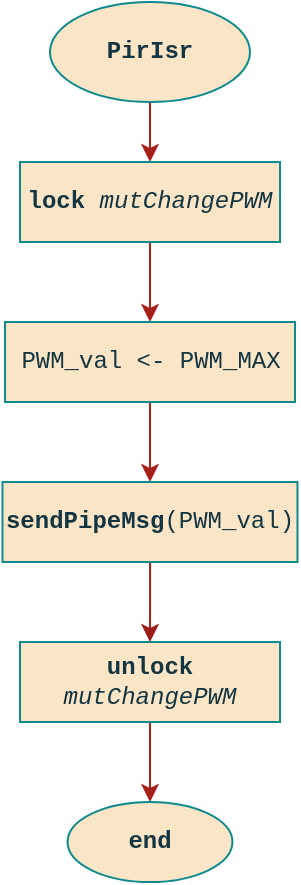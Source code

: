 <mxfile version="15.9.4" type="github" pages="3">
  <diagram id="6MVn9-K-f2hmlOFg9ZMS" name="PIR">
    <mxGraphModel dx="1422" dy="793" grid="1" gridSize="10" guides="1" tooltips="1" connect="1" arrows="1" fold="1" page="1" pageScale="1" pageWidth="827" pageHeight="1169" background="none" math="0" shadow="0">
      <root>
        <mxCell id="0" />
        <mxCell id="1" parent="0" />
        <mxCell id="Gcko24SVet6PCV_JTMuN-30" style="edgeStyle=orthogonalEdgeStyle;curved=0;rounded=1;sketch=0;orthogonalLoop=1;jettySize=auto;html=1;entryX=0.5;entryY=0;entryDx=0;entryDy=0;fontColor=#143642;strokeColor=#A8201A;fillColor=#FAE5C7;" parent="1" source="Gcko24SVet6PCV_JTMuN-2" target="Gcko24SVet6PCV_JTMuN-21" edge="1">
          <mxGeometry relative="1" as="geometry" />
        </mxCell>
        <mxCell id="Gcko24SVet6PCV_JTMuN-2" value="&lt;b&gt;PirIsr&lt;/b&gt;" style="ellipse;whiteSpace=wrap;html=1;fontFamily=Courier New;fillColor=#FAE5C7;strokeColor=#0F8B8D;fontColor=#143642;" parent="1" vertex="1">
          <mxGeometry x="390" y="40" width="100" height="50" as="geometry" />
        </mxCell>
        <mxCell id="Gcko24SVet6PCV_JTMuN-31" style="edgeStyle=orthogonalEdgeStyle;curved=0;rounded=1;sketch=0;orthogonalLoop=1;jettySize=auto;html=1;fontColor=#143642;strokeColor=#A8201A;fillColor=#FAE5C7;" parent="1" source="Gcko24SVet6PCV_JTMuN-21" target="Gcko24SVet6PCV_JTMuN-22" edge="1">
          <mxGeometry relative="1" as="geometry" />
        </mxCell>
        <mxCell id="Gcko24SVet6PCV_JTMuN-21" value="&lt;div&gt;&lt;b&gt;lock&lt;/b&gt;&lt;i&gt; mutChangePWM&lt;/i&gt;&lt;br&gt;&lt;/div&gt;" style="rounded=0;whiteSpace=wrap;html=1;sketch=0;fontColor=#143642;strokeColor=#0F8B8D;fillColor=#FAE5C7;fontFamily=Courier New;" parent="1" vertex="1">
          <mxGeometry x="375" y="120" width="130" height="40" as="geometry" />
        </mxCell>
        <mxCell id="Gcko24SVet6PCV_JTMuN-29" value="" style="edgeStyle=orthogonalEdgeStyle;curved=0;rounded=1;sketch=0;orthogonalLoop=1;jettySize=auto;html=1;fontColor=#143642;strokeColor=#A8201A;fillColor=#FAE5C7;entryX=0.5;entryY=0;entryDx=0;entryDy=0;" parent="1" source="Gcko24SVet6PCV_JTMuN-22" target="Doet3kqwHVQq9Lj8GCUF-1" edge="1">
          <mxGeometry relative="1" as="geometry">
            <mxPoint x="440" y="280" as="targetPoint" />
          </mxGeometry>
        </mxCell>
        <mxCell id="Gcko24SVet6PCV_JTMuN-22" value="PWM_val &amp;lt;- PWM_MAX" style="rounded=0;whiteSpace=wrap;html=1;sketch=0;fontColor=#143642;strokeColor=#0F8B8D;fillColor=#FAE5C7;fontFamily=Courier New;" parent="1" vertex="1">
          <mxGeometry x="367.5" y="200" width="145" height="40" as="geometry" />
        </mxCell>
        <mxCell id="Gcko24SVet6PCV_JTMuN-33" value="" style="edgeStyle=orthogonalEdgeStyle;curved=0;rounded=1;sketch=0;orthogonalLoop=1;jettySize=auto;html=1;fontColor=#143642;strokeColor=#A8201A;fillColor=#FAE5C7;" parent="1" source="Gcko24SVet6PCV_JTMuN-24" target="Gcko24SVet6PCV_JTMuN-25" edge="1">
          <mxGeometry relative="1" as="geometry" />
        </mxCell>
        <mxCell id="Gcko24SVet6PCV_JTMuN-24" value="&lt;b&gt;unlock&lt;/b&gt;&lt;i&gt; mutChangePWM&lt;/i&gt;" style="rounded=0;whiteSpace=wrap;html=1;sketch=0;fontColor=#143642;strokeColor=#0F8B8D;fillColor=#FAE5C7;fontFamily=Courier New;" parent="1" vertex="1">
          <mxGeometry x="375" y="360" width="130" height="40" as="geometry" />
        </mxCell>
        <mxCell id="Gcko24SVet6PCV_JTMuN-25" value="&lt;b&gt;end&lt;/b&gt;" style="ellipse;whiteSpace=wrap;html=1;rounded=0;sketch=0;fontFamily=Courier New;fontColor=#143642;strokeColor=#0F8B8D;fillColor=#FAE5C7;" parent="1" vertex="1">
          <mxGeometry x="398.79" y="440" width="82.43" height="40" as="geometry" />
        </mxCell>
        <mxCell id="Doet3kqwHVQq9Lj8GCUF-3" value="" style="edgeStyle=orthogonalEdgeStyle;rounded=0;orthogonalLoop=1;jettySize=auto;html=1;strokeColor=#9C1E18;" edge="1" parent="1" source="Doet3kqwHVQq9Lj8GCUF-1" target="Gcko24SVet6PCV_JTMuN-24">
          <mxGeometry relative="1" as="geometry" />
        </mxCell>
        <mxCell id="Doet3kqwHVQq9Lj8GCUF-1" value="&lt;b&gt;sendPipeMsg&lt;/b&gt;(PWM_val)" style="rounded=0;whiteSpace=wrap;html=1;sketch=0;fontColor=#143642;strokeColor=#0F8B8D;fillColor=#FAE5C7;fontFamily=Courier New;" vertex="1" parent="1">
          <mxGeometry x="366.25" y="280" width="147.5" height="40" as="geometry" />
        </mxCell>
      </root>
    </mxGraphModel>
  </diagram>
  <diagram id="CB91oWFV4T3NT6r1UIy6" name="LDR">
    <mxGraphModel dx="1422" dy="793" grid="1" gridSize="10" guides="1" tooltips="1" connect="1" arrows="1" fold="1" page="1" pageScale="1" pageWidth="827" pageHeight="1169" math="0" shadow="0">
      <root>
        <mxCell id="QwTU3_7I9aL6epOTuIsi-0" />
        <mxCell id="QwTU3_7I9aL6epOTuIsi-1" parent="QwTU3_7I9aL6epOTuIsi-0" />
        <mxCell id="ciUFimvyQOYiIMuDzTQJ-2" value="" style="edgeStyle=orthogonalEdgeStyle;curved=0;rounded=1;sketch=0;orthogonalLoop=1;jettySize=auto;html=1;fontColor=#143642;strokeColor=#A8201A;fillColor=#FAE5C7;" parent="QwTU3_7I9aL6epOTuIsi-1" source="CuS5D0g-ncPxof96eLsm-1" target="CuS5D0g-ncPxof96eLsm-9" edge="1">
          <mxGeometry relative="1" as="geometry" />
        </mxCell>
        <mxCell id="CuS5D0g-ncPxof96eLsm-1" value="&lt;b&gt;LdrIsr&lt;/b&gt;" style="ellipse;whiteSpace=wrap;html=1;fontFamily=Courier New;fillColor=#FAE5C7;strokeColor=#0F8B8D;fontColor=#143642;" parent="QwTU3_7I9aL6epOTuIsi-1" vertex="1">
          <mxGeometry x="390" y="40" width="100" height="50" as="geometry" />
        </mxCell>
        <mxCell id="ciUFimvyQOYiIMuDzTQJ-8" value="" style="edgeStyle=orthogonalEdgeStyle;curved=0;rounded=1;sketch=0;orthogonalLoop=1;jettySize=auto;html=1;fontColor=#143642;strokeColor=#A8201A;fillColor=#FAE5C7;" parent="QwTU3_7I9aL6epOTuIsi-1" source="CuS5D0g-ncPxof96eLsm-9" target="ciUFimvyQOYiIMuDzTQJ-3" edge="1">
          <mxGeometry relative="1" as="geometry" />
        </mxCell>
        <mxCell id="CuS5D0g-ncPxof96eLsm-9" value="&lt;span class=&quot;pl-en&quot;&gt;lux &amp;lt;-&lt;/span&gt;&lt;b&gt;&lt;span class=&quot;pl-en&quot;&gt; get_lux&lt;/span&gt;&lt;/b&gt;" style="rounded=0;whiteSpace=wrap;html=1;sketch=0;fontColor=#143642;strokeColor=#0F8B8D;fillColor=#FAE5C7;fontFamily=Courier New;" parent="QwTU3_7I9aL6epOTuIsi-1" vertex="1">
          <mxGeometry x="375" y="120" width="130" height="40" as="geometry" />
        </mxCell>
        <mxCell id="CuS5D0g-ncPxof96eLsm-10" value="&lt;b&gt;end&lt;/b&gt;" style="ellipse;whiteSpace=wrap;html=1;rounded=0;sketch=0;fontFamily=Courier New;fontColor=#143642;strokeColor=#0F8B8D;fillColor=#FAE5C7;" parent="QwTU3_7I9aL6epOTuIsi-1" vertex="1">
          <mxGeometry x="398.79" y="680" width="82.43" height="40" as="geometry" />
        </mxCell>
        <mxCell id="ciUFimvyQOYiIMuDzTQJ-5" value="yes" style="edgeStyle=orthogonalEdgeStyle;curved=0;rounded=1;sketch=0;orthogonalLoop=1;jettySize=auto;html=1;exitX=0;exitY=0.5;exitDx=0;exitDy=0;fontColor=#143642;strokeColor=#A8201A;fillColor=#FAE5C7;" parent="QwTU3_7I9aL6epOTuIsi-1" source="ciUFimvyQOYiIMuDzTQJ-3" target="ciUFimvyQOYiIMuDzTQJ-4" edge="1">
          <mxGeometry x="-0.41" relative="1" as="geometry">
            <mxPoint as="offset" />
          </mxGeometry>
        </mxCell>
        <mxCell id="ciUFimvyQOYiIMuDzTQJ-7" value="no" style="edgeStyle=orthogonalEdgeStyle;curved=0;rounded=1;sketch=0;orthogonalLoop=1;jettySize=auto;html=1;exitX=1;exitY=0.5;exitDx=0;exitDy=0;entryX=0.5;entryY=0;entryDx=0;entryDy=0;fontColor=#143642;strokeColor=#A8201A;fillColor=#FAE5C7;" parent="QwTU3_7I9aL6epOTuIsi-1" source="ciUFimvyQOYiIMuDzTQJ-3" target="ciUFimvyQOYiIMuDzTQJ-6" edge="1">
          <mxGeometry x="-0.412" relative="1" as="geometry">
            <mxPoint as="offset" />
          </mxGeometry>
        </mxCell>
        <mxCell id="ciUFimvyQOYiIMuDzTQJ-3" value="&lt;div&gt;lux &amp;lt; &lt;br&gt;&lt;/div&gt;&lt;div&gt;GOOD_LIGHT_LUX?&lt;/div&gt;" style="rhombus;whiteSpace=wrap;html=1;rounded=0;sketch=0;fontColor=#143642;strokeColor=#0F8B8D;fillColor=#FAE5C7;fontFamily=Courier New;" parent="QwTU3_7I9aL6epOTuIsi-1" vertex="1">
          <mxGeometry x="365" y="200" width="150" height="80" as="geometry" />
        </mxCell>
        <mxCell id="ciUFimvyQOYiIMuDzTQJ-9" style="edgeStyle=orthogonalEdgeStyle;curved=0;rounded=1;sketch=0;orthogonalLoop=1;jettySize=auto;html=1;exitX=0.5;exitY=1;exitDx=0;exitDy=0;fontColor=#143642;strokeColor=#A8201A;fillColor=#FAE5C7;entryX=0;entryY=0.5;entryDx=0;entryDy=0;" parent="QwTU3_7I9aL6epOTuIsi-1" source="ciUFimvyQOYiIMuDzTQJ-4" target="ciUFimvyQOYiIMuDzTQJ-10" edge="1">
          <mxGeometry relative="1" as="geometry">
            <mxPoint x="440" y="400" as="targetPoint" />
          </mxGeometry>
        </mxCell>
        <mxCell id="ciUFimvyQOYiIMuDzTQJ-4" value="lightCon &amp;lt;- 1" style="rounded=0;whiteSpace=wrap;html=1;sketch=0;fontColor=#143642;strokeColor=#0F8B8D;fillColor=#FAE5C7;fontFamily=Courier New;" parent="QwTU3_7I9aL6epOTuIsi-1" vertex="1">
          <mxGeometry x="247.79" y="280" width="145" height="40" as="geometry" />
        </mxCell>
        <mxCell id="ciUFimvyQOYiIMuDzTQJ-11" style="edgeStyle=orthogonalEdgeStyle;curved=0;rounded=1;sketch=0;orthogonalLoop=1;jettySize=auto;html=1;entryX=1;entryY=0.5;entryDx=0;entryDy=0;fontColor=#143642;strokeColor=#A8201A;fillColor=#FAE5C7;exitX=0.5;exitY=1;exitDx=0;exitDy=0;" parent="QwTU3_7I9aL6epOTuIsi-1" source="ciUFimvyQOYiIMuDzTQJ-6" target="ciUFimvyQOYiIMuDzTQJ-10" edge="1">
          <mxGeometry relative="1" as="geometry">
            <Array as="points">
              <mxPoint x="560" y="360" />
            </Array>
          </mxGeometry>
        </mxCell>
        <mxCell id="ciUFimvyQOYiIMuDzTQJ-6" value="lightCon &amp;lt;- 0" style="rounded=0;whiteSpace=wrap;html=1;sketch=0;fontColor=#143642;strokeColor=#0F8B8D;fillColor=#FAE5C7;fontFamily=Courier New;" parent="QwTU3_7I9aL6epOTuIsi-1" vertex="1">
          <mxGeometry x="490" y="280" width="140" height="40" as="geometry" />
        </mxCell>
        <mxCell id="AUnP-TKmXqhrR1WMhXn4-2" value="" style="edgeStyle=orthogonalEdgeStyle;rounded=0;orthogonalLoop=1;jettySize=auto;html=1;strokeColor=#9C1E18;" edge="1" parent="QwTU3_7I9aL6epOTuIsi-1" source="ciUFimvyQOYiIMuDzTQJ-10" target="AUnP-TKmXqhrR1WMhXn4-1">
          <mxGeometry relative="1" as="geometry" />
        </mxCell>
        <mxCell id="ciUFimvyQOYiIMuDzTQJ-10" value="" style="ellipse;whiteSpace=wrap;html=1;aspect=fixed;rounded=0;sketch=0;fontColor=#143642;strokeColor=#0F8B8D;fillColor=#FAE5C7;" parent="QwTU3_7I9aL6epOTuIsi-1" vertex="1">
          <mxGeometry x="430" y="350" width="20" height="20" as="geometry" />
        </mxCell>
        <mxCell id="8i8IiH6lQESXoLl99rpn-0" value=" " style="text;html=1;align=center;verticalAlign=middle;resizable=0;points=[];autosize=1;strokeColor=none;fillColor=none;" vertex="1" parent="QwTU3_7I9aL6epOTuIsi-1">
          <mxGeometry x="70" y="45" width="20" height="10" as="geometry" />
        </mxCell>
        <mxCell id="AUnP-TKmXqhrR1WMhXn4-5" value="no" style="edgeStyle=orthogonalEdgeStyle;rounded=1;orthogonalLoop=1;jettySize=auto;html=1;entryX=0.5;entryY=0;entryDx=0;entryDy=0;strokeColor=#9C1E18;" edge="1" parent="QwTU3_7I9aL6epOTuIsi-1" source="AUnP-TKmXqhrR1WMhXn4-1" target="AUnP-TKmXqhrR1WMhXn4-4">
          <mxGeometry x="-0.412" relative="1" as="geometry">
            <Array as="points">
              <mxPoint x="560" y="440" />
            </Array>
            <mxPoint as="offset" />
          </mxGeometry>
        </mxCell>
        <mxCell id="4V6kU3cSFw_l0EQlSLQ7-5" value="yes" style="edgeStyle=orthogonalEdgeStyle;rounded=1;orthogonalLoop=1;jettySize=auto;html=1;entryX=0;entryY=0.5;entryDx=0;entryDy=0;strokeColor=#9C1E18;" edge="1" parent="QwTU3_7I9aL6epOTuIsi-1" source="AUnP-TKmXqhrR1WMhXn4-1" target="AUnP-TKmXqhrR1WMhXn4-3">
          <mxGeometry x="-0.859" relative="1" as="geometry">
            <Array as="points">
              <mxPoint x="320" y="440" />
              <mxPoint x="320" y="640" />
            </Array>
            <mxPoint as="offset" />
          </mxGeometry>
        </mxCell>
        <mxCell id="AUnP-TKmXqhrR1WMhXn4-1" value="&lt;div&gt;oldLightCon =&lt;/div&gt;&lt;div&gt;lightCon?&lt;/div&gt;" style="rhombus;whiteSpace=wrap;html=1;rounded=0;sketch=0;fontColor=#143642;strokeColor=#0F8B8D;fillColor=#FAE5C7;fontFamily=Courier New;" vertex="1" parent="QwTU3_7I9aL6epOTuIsi-1">
          <mxGeometry x="365" y="400" width="150" height="80" as="geometry" />
        </mxCell>
        <mxCell id="4V6kU3cSFw_l0EQlSLQ7-2" value="" style="edgeStyle=orthogonalEdgeStyle;rounded=1;orthogonalLoop=1;jettySize=auto;html=1;strokeColor=#9C1E18;" edge="1" parent="QwTU3_7I9aL6epOTuIsi-1" source="AUnP-TKmXqhrR1WMhXn4-3" target="CuS5D0g-ncPxof96eLsm-10">
          <mxGeometry relative="1" as="geometry" />
        </mxCell>
        <mxCell id="AUnP-TKmXqhrR1WMhXn4-3" value="" style="ellipse;whiteSpace=wrap;html=1;aspect=fixed;rounded=0;sketch=0;fontColor=#143642;strokeColor=#0F8B8D;fillColor=#FAE5C7;" vertex="1" parent="QwTU3_7I9aL6epOTuIsi-1">
          <mxGeometry x="430" y="630" width="20" height="20" as="geometry" />
        </mxCell>
        <mxCell id="4V6kU3cSFw_l0EQlSLQ7-1" value="" style="edgeStyle=orthogonalEdgeStyle;rounded=1;orthogonalLoop=1;jettySize=auto;html=1;strokeColor=#9C1E18;" edge="1" parent="QwTU3_7I9aL6epOTuIsi-1" source="AUnP-TKmXqhrR1WMhXn4-4" target="4V6kU3cSFw_l0EQlSLQ7-0">
          <mxGeometry relative="1" as="geometry" />
        </mxCell>
        <mxCell id="AUnP-TKmXqhrR1WMhXn4-4" value="oldLightCon &amp;lt;- lightCon" style="rounded=0;whiteSpace=wrap;html=1;sketch=0;fontColor=#143642;strokeColor=#0F8B8D;fillColor=#FAE5C7;fontFamily=Courier New;" vertex="1" parent="QwTU3_7I9aL6epOTuIsi-1">
          <mxGeometry x="487.5" y="480" width="145" height="40" as="geometry" />
        </mxCell>
        <mxCell id="4V6kU3cSFw_l0EQlSLQ7-4" style="edgeStyle=orthogonalEdgeStyle;rounded=1;orthogonalLoop=1;jettySize=auto;html=1;entryX=1;entryY=0.5;entryDx=0;entryDy=0;strokeColor=#9C1E18;" edge="1" parent="QwTU3_7I9aL6epOTuIsi-1" source="4V6kU3cSFw_l0EQlSLQ7-0" target="AUnP-TKmXqhrR1WMhXn4-3">
          <mxGeometry relative="1" as="geometry">
            <Array as="points">
              <mxPoint x="560" y="640" />
            </Array>
          </mxGeometry>
        </mxCell>
        <mxCell id="4V6kU3cSFw_l0EQlSLQ7-0" value="&lt;b&gt;sendPipeMsg&lt;/b&gt;(oldLightCon)" style="rounded=0;whiteSpace=wrap;html=1;sketch=0;fontColor=#143642;strokeColor=#0F8B8D;fillColor=#FAE5C7;fontFamily=Courier New;" vertex="1" parent="QwTU3_7I9aL6epOTuIsi-1">
          <mxGeometry x="471.56" y="560" width="176.87" height="40" as="geometry" />
        </mxCell>
      </root>
    </mxGraphModel>
  </diagram>
  <diagram name="LampFailureDetector" id="crEhkNCk3qtKtnuMgJ-x">
    <mxGraphModel dx="1422" dy="793" grid="1" gridSize="10" guides="1" tooltips="1" connect="1" arrows="1" fold="1" page="1" pageScale="1" pageWidth="827" pageHeight="1169" math="0" shadow="0">
      <root>
        <mxCell id="Bx_ARA9q-0QDqYH6pCcG-0" />
        <mxCell id="Bx_ARA9q-0QDqYH6pCcG-1" parent="Bx_ARA9q-0QDqYH6pCcG-0" />
        <mxCell id="dKyznl8XkJQDiSsBkxwj-4" value="" style="edgeStyle=orthogonalEdgeStyle;rounded=1;orthogonalLoop=1;jettySize=auto;html=1;strokeColor=#9C1E18;" edge="1" parent="Bx_ARA9q-0QDqYH6pCcG-1" source="Bx_ARA9q-0QDqYH6pCcG-3" target="dKyznl8XkJQDiSsBkxwj-3">
          <mxGeometry relative="1" as="geometry" />
        </mxCell>
        <mxCell id="Bx_ARA9q-0QDqYH6pCcG-3" value="&lt;b&gt;FailureDetectIsr&lt;/b&gt;" style="ellipse;whiteSpace=wrap;html=1;fontFamily=Courier New;fillColor=#FAE5C7;strokeColor=#0F8B8D;fontColor=#143642;" vertex="1" parent="Bx_ARA9q-0QDqYH6pCcG-1">
          <mxGeometry x="377.5" y="40" width="125" height="50" as="geometry" />
        </mxCell>
        <mxCell id="Bx_ARA9q-0QDqYH6pCcG-6" value="&lt;b&gt;end&lt;/b&gt;" style="ellipse;whiteSpace=wrap;html=1;rounded=0;sketch=0;fontFamily=Courier New;fontColor=#143642;strokeColor=#0F8B8D;fillColor=#FAE5C7;" vertex="1" parent="Bx_ARA9q-0QDqYH6pCcG-1">
          <mxGeometry x="398.79" y="440" width="82.43" height="40" as="geometry" />
        </mxCell>
        <mxCell id="Bx_ARA9q-0QDqYH6pCcG-16" value=" " style="text;html=1;align=center;verticalAlign=middle;resizable=0;points=[];autosize=1;strokeColor=none;fillColor=none;" vertex="1" parent="Bx_ARA9q-0QDqYH6pCcG-1">
          <mxGeometry x="70" y="45" width="20" height="10" as="geometry" />
        </mxCell>
        <mxCell id="-CVpYwuM6frTm6pe-wlj-0" value="" style="edgeStyle=orthogonalEdgeStyle;curved=0;rounded=1;sketch=0;orthogonalLoop=1;jettySize=auto;html=1;fontColor=#143642;strokeColor=#A8201A;fillColor=#FAE5C7;entryX=0.5;entryY=0;entryDx=0;entryDy=0;" edge="1" parent="Bx_ARA9q-0QDqYH6pCcG-1" source="-CVpYwuM6frTm6pe-wlj-1" target="-CVpYwuM6frTm6pe-wlj-2">
          <mxGeometry relative="1" as="geometry">
            <mxPoint x="440" y="280" as="targetPoint" />
          </mxGeometry>
        </mxCell>
        <mxCell id="-CVpYwuM6frTm6pe-wlj-1" value="PWM_val &amp;lt;- 0" style="rounded=0;whiteSpace=wrap;html=1;sketch=0;fontColor=#143642;strokeColor=#0F8B8D;fillColor=#FAE5C7;fontFamily=Courier New;" vertex="1" parent="Bx_ARA9q-0QDqYH6pCcG-1">
          <mxGeometry x="367.5" y="200" width="145" height="40" as="geometry" />
        </mxCell>
        <mxCell id="dKyznl8XkJQDiSsBkxwj-1" value="" style="edgeStyle=orthogonalEdgeStyle;rounded=1;orthogonalLoop=1;jettySize=auto;html=1;strokeColor=#9C1E18;" edge="1" parent="Bx_ARA9q-0QDqYH6pCcG-1" source="-CVpYwuM6frTm6pe-wlj-2" target="dKyznl8XkJQDiSsBkxwj-0">
          <mxGeometry relative="1" as="geometry" />
        </mxCell>
        <mxCell id="-CVpYwuM6frTm6pe-wlj-2" value="&lt;b&gt;sendPipeMsg&lt;/b&gt;(PWM_val)" style="rounded=0;whiteSpace=wrap;html=1;sketch=0;fontColor=#143642;strokeColor=#0F8B8D;fillColor=#FAE5C7;fontFamily=Courier New;" vertex="1" parent="Bx_ARA9q-0QDqYH6pCcG-1">
          <mxGeometry x="366.25" y="280" width="147.5" height="40" as="geometry" />
        </mxCell>
        <mxCell id="dKyznl8XkJQDiSsBkxwj-6" value="" style="edgeStyle=orthogonalEdgeStyle;rounded=1;orthogonalLoop=1;jettySize=auto;html=1;strokeColor=#9C1E18;" edge="1" parent="Bx_ARA9q-0QDqYH6pCcG-1" source="dKyznl8XkJQDiSsBkxwj-0" target="Bx_ARA9q-0QDqYH6pCcG-6">
          <mxGeometry relative="1" as="geometry" />
        </mxCell>
        <mxCell id="dKyznl8XkJQDiSsBkxwj-0" value="&lt;b&gt;sendPipeMsg&lt;/b&gt;(LampFailMessage)" style="rounded=0;whiteSpace=wrap;html=1;sketch=0;fontColor=#143642;strokeColor=#0F8B8D;fillColor=#FAE5C7;fontFamily=Courier New;" vertex="1" parent="Bx_ARA9q-0QDqYH6pCcG-1">
          <mxGeometry x="338.75" y="360" width="202.5" height="40" as="geometry" />
        </mxCell>
        <mxCell id="dKyznl8XkJQDiSsBkxwj-5" value="" style="edgeStyle=orthogonalEdgeStyle;rounded=1;orthogonalLoop=1;jettySize=auto;html=1;strokeColor=#9C1E18;" edge="1" parent="Bx_ARA9q-0QDqYH6pCcG-1" source="dKyznl8XkJQDiSsBkxwj-3" target="-CVpYwuM6frTm6pe-wlj-1">
          <mxGeometry relative="1" as="geometry" />
        </mxCell>
        <mxCell id="dKyznl8XkJQDiSsBkxwj-3" value="&lt;b&gt;restartTimer&lt;/b&gt; (timFailureDet)" style="rounded=0;whiteSpace=wrap;html=1;sketch=0;fontColor=#143642;strokeColor=#0F8B8D;fillColor=#FAE5C7;fontFamily=Courier New;" vertex="1" parent="Bx_ARA9q-0QDqYH6pCcG-1">
          <mxGeometry x="367.5" y="120" width="145" height="40" as="geometry" />
        </mxCell>
      </root>
    </mxGraphModel>
  </diagram>
</mxfile>
